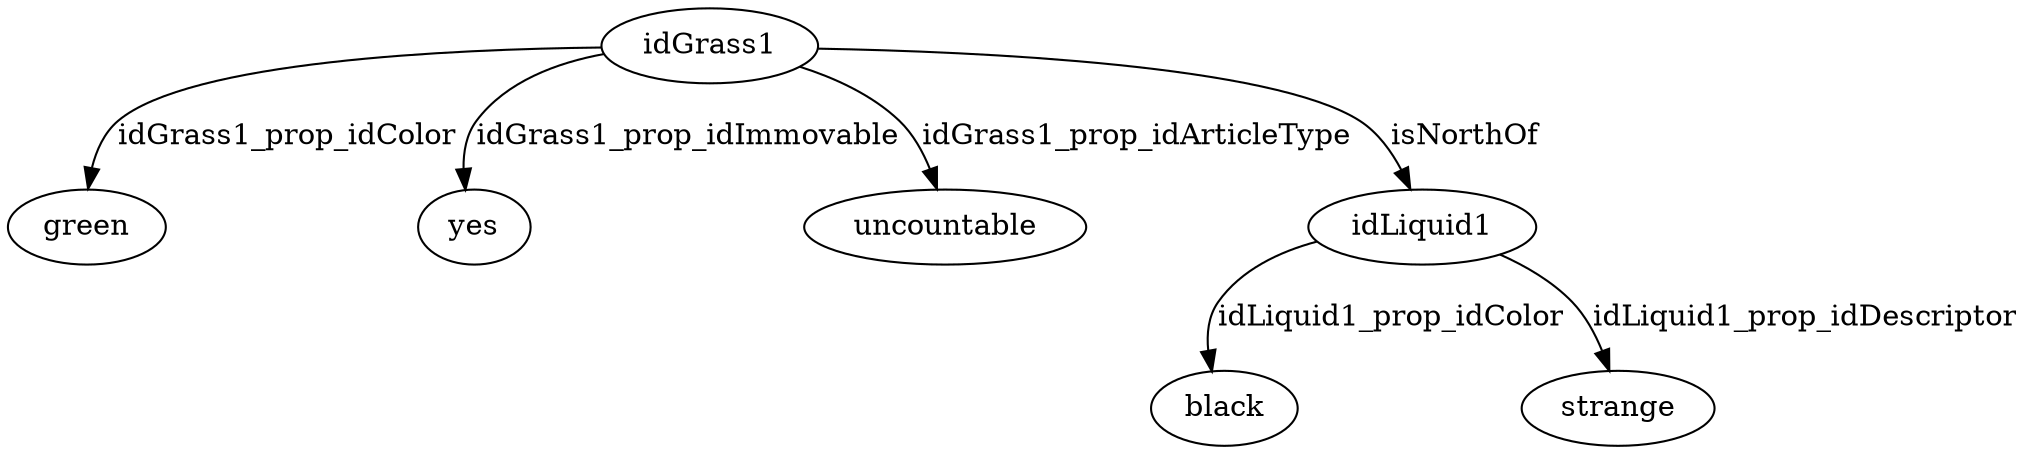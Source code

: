 strict digraph  {
idGrass1 [node_type=entity_node, root=root];
green;
yes;
uncountable;
idLiquid1;
black;
strange;
idGrass1 -> green  [edge_type=property, label=idGrass1_prop_idColor];
idGrass1 -> yes  [edge_type=property, label=idGrass1_prop_idImmovable];
idGrass1 -> uncountable  [edge_type=property, label=idGrass1_prop_idArticleType];
idGrass1 -> idLiquid1  [edge_type=relationship, label=isNorthOf];
idLiquid1 -> black  [edge_type=property, label=idLiquid1_prop_idColor];
idLiquid1 -> strange  [edge_type=property, label=idLiquid1_prop_idDescriptor];
}
